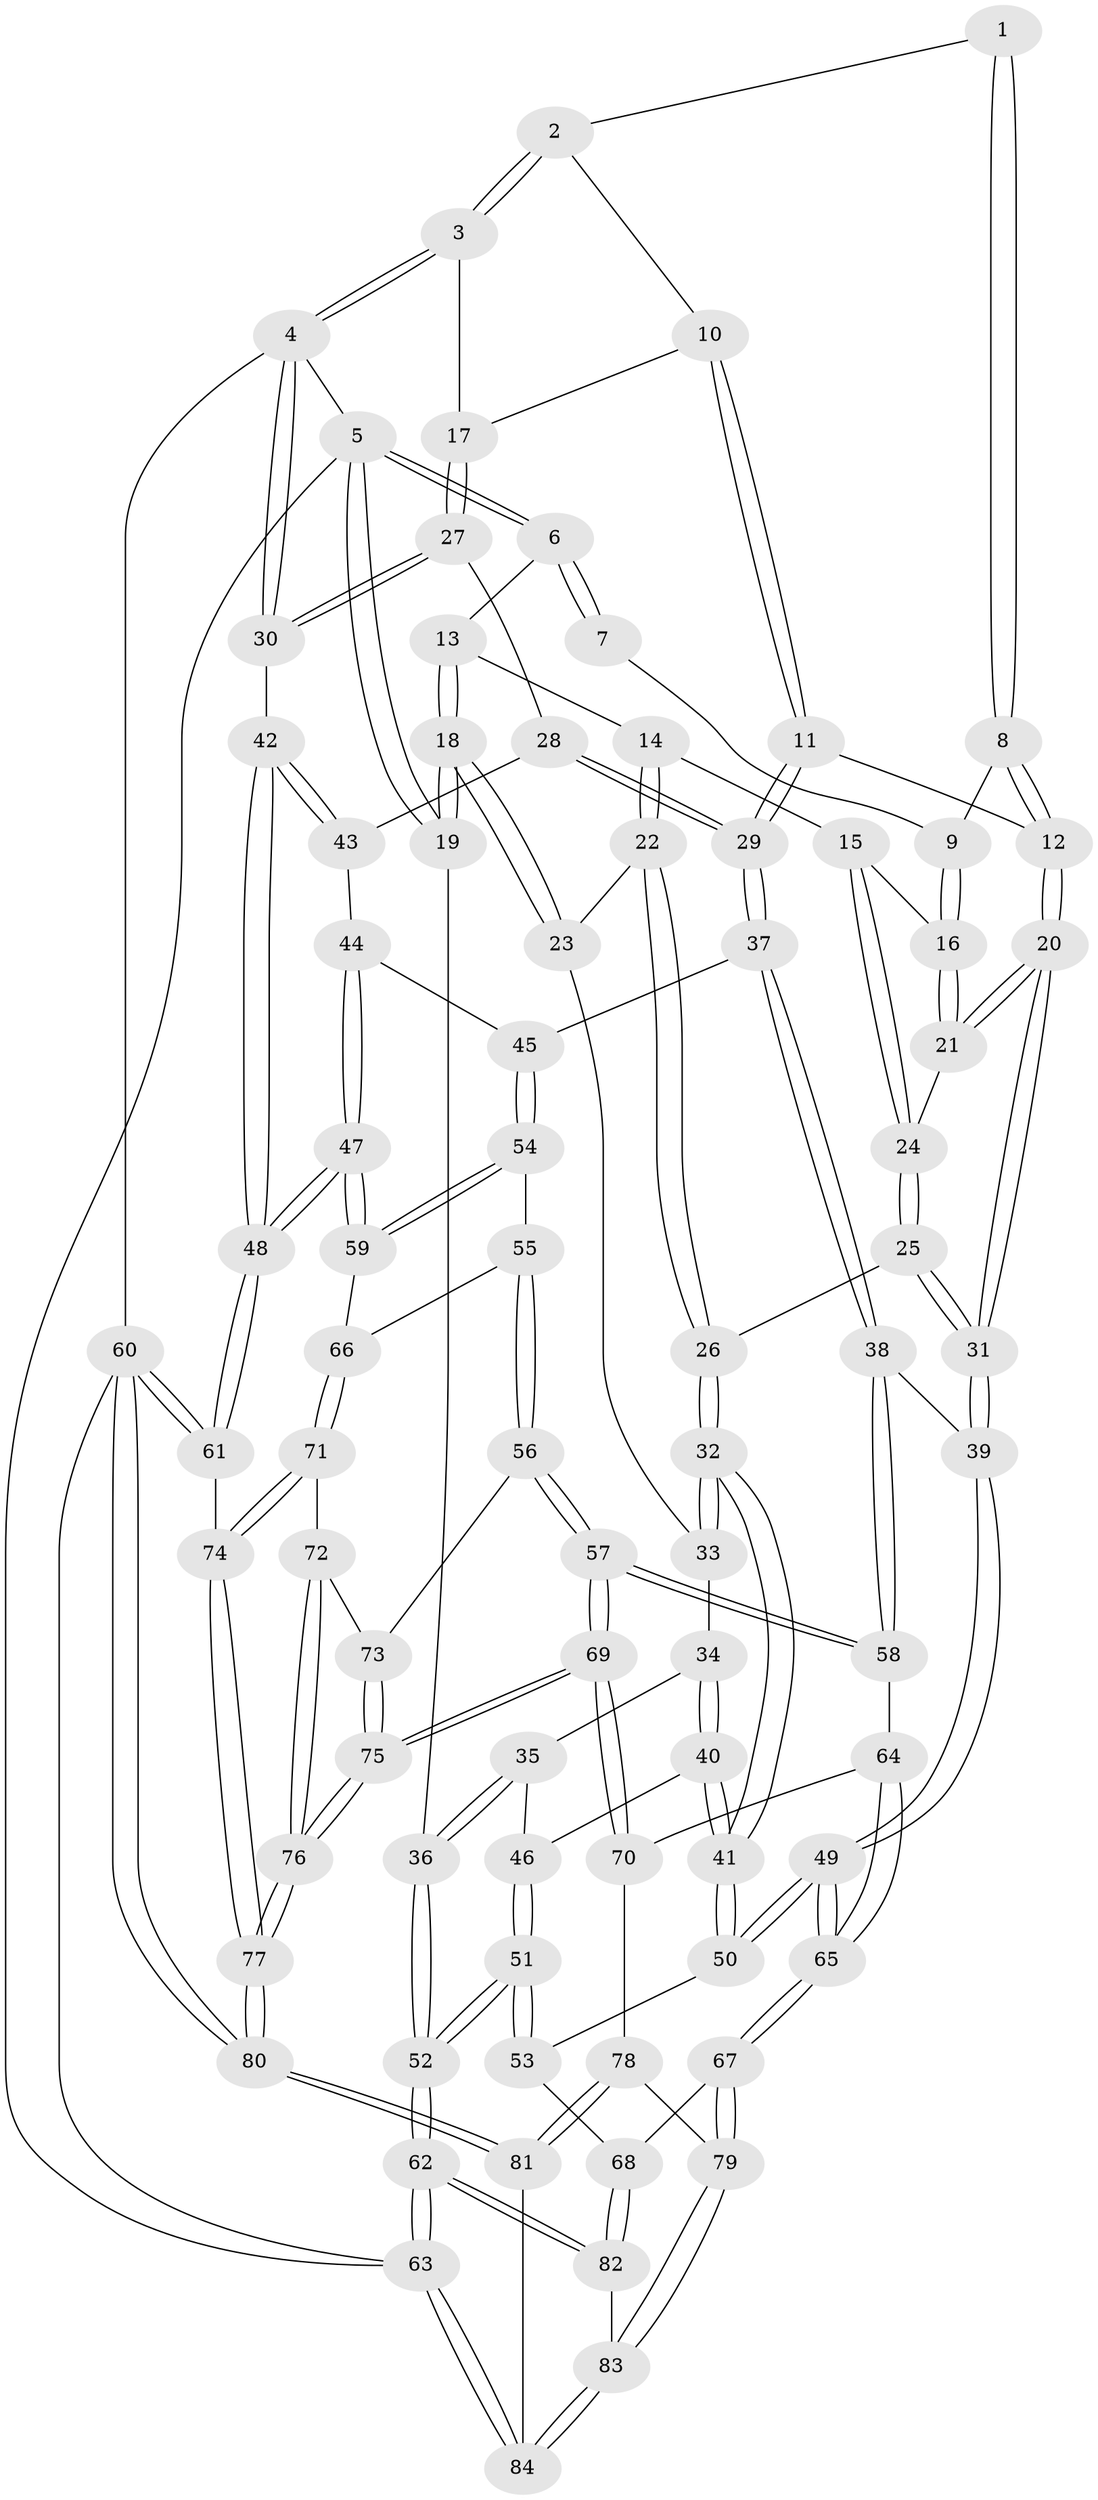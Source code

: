// coarse degree distribution, {3: 0.06, 5: 0.38, 6: 0.18, 4: 0.38}
// Generated by graph-tools (version 1.1) at 2025/42/03/06/25 10:42:32]
// undirected, 84 vertices, 207 edges
graph export_dot {
graph [start="1"]
  node [color=gray90,style=filled];
  1 [pos="+0.7137778432802422+0"];
  2 [pos="+0.7402999036542369+0"];
  3 [pos="+1+0"];
  4 [pos="+1+0"];
  5 [pos="+0+0"];
  6 [pos="+0+0"];
  7 [pos="+0.4052900426277029+0"];
  8 [pos="+0.5566288466955172+0.10695933098897226"];
  9 [pos="+0.40118328568206946+0"];
  10 [pos="+0.7361590755827783+0.007275885069278874"];
  11 [pos="+0.6570334448551272+0.20026191250712663"];
  12 [pos="+0.5723198945596409+0.20082284600233422"];
  13 [pos="+0.17606317671269764+0.06728929159835376"];
  14 [pos="+0.21214534515801747+0.11024767520528221"];
  15 [pos="+0.2754361704393923+0.10588459467762387"];
  16 [pos="+0.34552850780674477+0.061428861934925374"];
  17 [pos="+0.885038080774777+0.1431781079674325"];
  18 [pos="+0+0.17147987447981697"];
  19 [pos="+0+0.1689244368010002"];
  20 [pos="+0.5360316464106265+0.21887078500322107"];
  21 [pos="+0.4476258089231627+0.1707164088315036"];
  22 [pos="+0.15162736474903277+0.18317262368499693"];
  23 [pos="+0.04339161598416457+0.21895828506954831"];
  24 [pos="+0.30244350896530797+0.2631458314343175"];
  25 [pos="+0.28328234129422025+0.33734282564577506"];
  26 [pos="+0.2742008013292105+0.3396108327083758"];
  27 [pos="+0.8857182716038001+0.17727566368176076"];
  28 [pos="+0.854779270510713+0.2554872613635819"];
  29 [pos="+0.7552373751022119+0.2728030755128416"];
  30 [pos="+1+0.0850775130482458"];
  31 [pos="+0.4580941711342125+0.40257307085729355"];
  32 [pos="+0.2297040205256594+0.3721851631037047"];
  33 [pos="+0.045977997318814794+0.2225506340132237"];
  34 [pos="+0.09731856470902933+0.3555891941955008"];
  35 [pos="+0.0061478763844000995+0.38216060671675034"];
  36 [pos="+0+0.36249347153856604"];
  37 [pos="+0.7192109762820076+0.426363277733886"];
  38 [pos="+0.555587547278004+0.5180997801093388"];
  39 [pos="+0.4925572841584419+0.49872182893847283"];
  40 [pos="+0.1642111973140233+0.4166552599127524"];
  41 [pos="+0.19410799682973856+0.4175760346940562"];
  42 [pos="+1+0.3156166256958668"];
  43 [pos="+0.8931791169876769+0.2840751026512818"];
  44 [pos="+0.9069923473327698+0.38179209106286527"];
  45 [pos="+0.7874013905336389+0.4784505859246086"];
  46 [pos="+0.12748072494146548+0.43042859282422136"];
  47 [pos="+1+0.5779501347983363"];
  48 [pos="+1+0.5922233462786475"];
  49 [pos="+0.3878089783906932+0.5986397253711059"];
  50 [pos="+0.22842005752565367+0.5817104306271328"];
  51 [pos="+0+0.647147180806047"];
  52 [pos="+0+0.6554489857454725"];
  53 [pos="+0.20297981479121016+0.6017091537445712"];
  54 [pos="+0.7996557828725145+0.4943582256872647"];
  55 [pos="+0.7399208180428376+0.6368263420296358"];
  56 [pos="+0.6995517309715864+0.6670040355500702"];
  57 [pos="+0.6764114988983018+0.6706580971544767"];
  58 [pos="+0.5641063657447399+0.5310413610136322"];
  59 [pos="+0.9971903845832453+0.581223421314908"];
  60 [pos="+1+1"];
  61 [pos="+1+0.754704828658703"];
  62 [pos="+0+1"];
  63 [pos="+0+1"];
  64 [pos="+0.5263534816580357+0.7182687075733113"];
  65 [pos="+0.4003344824535157+0.7605160252175905"];
  66 [pos="+0.9642388578813433+0.6065544192188134"];
  67 [pos="+0.3998274735276338+0.7640714213628274"];
  68 [pos="+0.2151816811707949+0.8152480483945359"];
  69 [pos="+0.6526324261846976+0.7429300132950039"];
  70 [pos="+0.6420355023303712+0.7479204545701807"];
  71 [pos="+0.8808164803482779+0.7211987403804689"];
  72 [pos="+0.8576957591119205+0.7288235427757771"];
  73 [pos="+0.8062805356658622+0.7275812012204337"];
  74 [pos="+0.926109682721919+0.83218119994102"];
  75 [pos="+0.7510261873430374+0.9112072583400245"];
  76 [pos="+0.781776457068681+0.9998520895429663"];
  77 [pos="+0.7838740884522019+1"];
  78 [pos="+0.5979131921259146+0.783419917103447"];
  79 [pos="+0.4485859349021044+0.8449856435034566"];
  80 [pos="+0.7697099523822867+1"];
  81 [pos="+0.6060049648716666+1"];
  82 [pos="+0.20362772994235884+0.8283444067510976"];
  83 [pos="+0.4651076554242331+1"];
  84 [pos="+0.4809847865352225+1"];
  1 -- 2;
  1 -- 8;
  1 -- 8;
  2 -- 3;
  2 -- 3;
  2 -- 10;
  3 -- 4;
  3 -- 4;
  3 -- 17;
  4 -- 5;
  4 -- 30;
  4 -- 30;
  4 -- 60;
  5 -- 6;
  5 -- 6;
  5 -- 19;
  5 -- 19;
  5 -- 63;
  6 -- 7;
  6 -- 7;
  6 -- 13;
  7 -- 9;
  8 -- 9;
  8 -- 12;
  8 -- 12;
  9 -- 16;
  9 -- 16;
  10 -- 11;
  10 -- 11;
  10 -- 17;
  11 -- 12;
  11 -- 29;
  11 -- 29;
  12 -- 20;
  12 -- 20;
  13 -- 14;
  13 -- 18;
  13 -- 18;
  14 -- 15;
  14 -- 22;
  14 -- 22;
  15 -- 16;
  15 -- 24;
  15 -- 24;
  16 -- 21;
  16 -- 21;
  17 -- 27;
  17 -- 27;
  18 -- 19;
  18 -- 19;
  18 -- 23;
  18 -- 23;
  19 -- 36;
  20 -- 21;
  20 -- 21;
  20 -- 31;
  20 -- 31;
  21 -- 24;
  22 -- 23;
  22 -- 26;
  22 -- 26;
  23 -- 33;
  24 -- 25;
  24 -- 25;
  25 -- 26;
  25 -- 31;
  25 -- 31;
  26 -- 32;
  26 -- 32;
  27 -- 28;
  27 -- 30;
  27 -- 30;
  28 -- 29;
  28 -- 29;
  28 -- 43;
  29 -- 37;
  29 -- 37;
  30 -- 42;
  31 -- 39;
  31 -- 39;
  32 -- 33;
  32 -- 33;
  32 -- 41;
  32 -- 41;
  33 -- 34;
  34 -- 35;
  34 -- 40;
  34 -- 40;
  35 -- 36;
  35 -- 36;
  35 -- 46;
  36 -- 52;
  36 -- 52;
  37 -- 38;
  37 -- 38;
  37 -- 45;
  38 -- 39;
  38 -- 58;
  38 -- 58;
  39 -- 49;
  39 -- 49;
  40 -- 41;
  40 -- 41;
  40 -- 46;
  41 -- 50;
  41 -- 50;
  42 -- 43;
  42 -- 43;
  42 -- 48;
  42 -- 48;
  43 -- 44;
  44 -- 45;
  44 -- 47;
  44 -- 47;
  45 -- 54;
  45 -- 54;
  46 -- 51;
  46 -- 51;
  47 -- 48;
  47 -- 48;
  47 -- 59;
  47 -- 59;
  48 -- 61;
  48 -- 61;
  49 -- 50;
  49 -- 50;
  49 -- 65;
  49 -- 65;
  50 -- 53;
  51 -- 52;
  51 -- 52;
  51 -- 53;
  51 -- 53;
  52 -- 62;
  52 -- 62;
  53 -- 68;
  54 -- 55;
  54 -- 59;
  54 -- 59;
  55 -- 56;
  55 -- 56;
  55 -- 66;
  56 -- 57;
  56 -- 57;
  56 -- 73;
  57 -- 58;
  57 -- 58;
  57 -- 69;
  57 -- 69;
  58 -- 64;
  59 -- 66;
  60 -- 61;
  60 -- 61;
  60 -- 80;
  60 -- 80;
  60 -- 63;
  61 -- 74;
  62 -- 63;
  62 -- 63;
  62 -- 82;
  62 -- 82;
  63 -- 84;
  63 -- 84;
  64 -- 65;
  64 -- 65;
  64 -- 70;
  65 -- 67;
  65 -- 67;
  66 -- 71;
  66 -- 71;
  67 -- 68;
  67 -- 79;
  67 -- 79;
  68 -- 82;
  68 -- 82;
  69 -- 70;
  69 -- 70;
  69 -- 75;
  69 -- 75;
  70 -- 78;
  71 -- 72;
  71 -- 74;
  71 -- 74;
  72 -- 73;
  72 -- 76;
  72 -- 76;
  73 -- 75;
  73 -- 75;
  74 -- 77;
  74 -- 77;
  75 -- 76;
  75 -- 76;
  76 -- 77;
  76 -- 77;
  77 -- 80;
  77 -- 80;
  78 -- 79;
  78 -- 81;
  78 -- 81;
  79 -- 83;
  79 -- 83;
  80 -- 81;
  80 -- 81;
  81 -- 84;
  82 -- 83;
  83 -- 84;
  83 -- 84;
}
